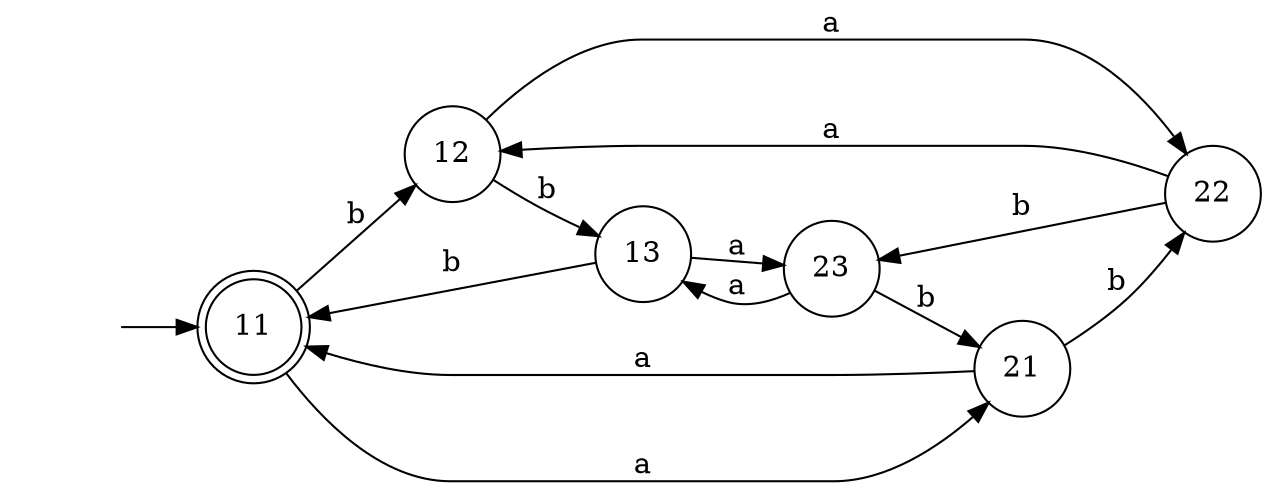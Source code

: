 digraph {
  rankdir=LR;
  node [shape = none, label=""]; 0;
  node [shape = doublecircle, label="11"]; 11;
  node [shape = circle, label="12"]; 12;
  node [shape = circle, label="13"]; 13;
  node [shape = circle, label="21"]; 21;
  node [shape = circle, label="22"]; 22;
  node [shape = circle, label="23"]; 23;
  0 -> 11 [label=""]
  11 -> 21 [label = "a"];
  11 -> 12 [label = "b"];
  12 -> 22 [label = "a"];
  12 -> 13 [label = "b"];
  13 -> 23 [label = "a"];
  13 -> 11 [label = "b"];
  21 -> 11 [label = "a"];
  21 -> 22 [label = "b"];
  22 -> 12 [label = "a"];
  22 -> 23 [label = "b"];
  23 -> 13 [label = "a"];
  23 -> 21 [label = "b"];
}
